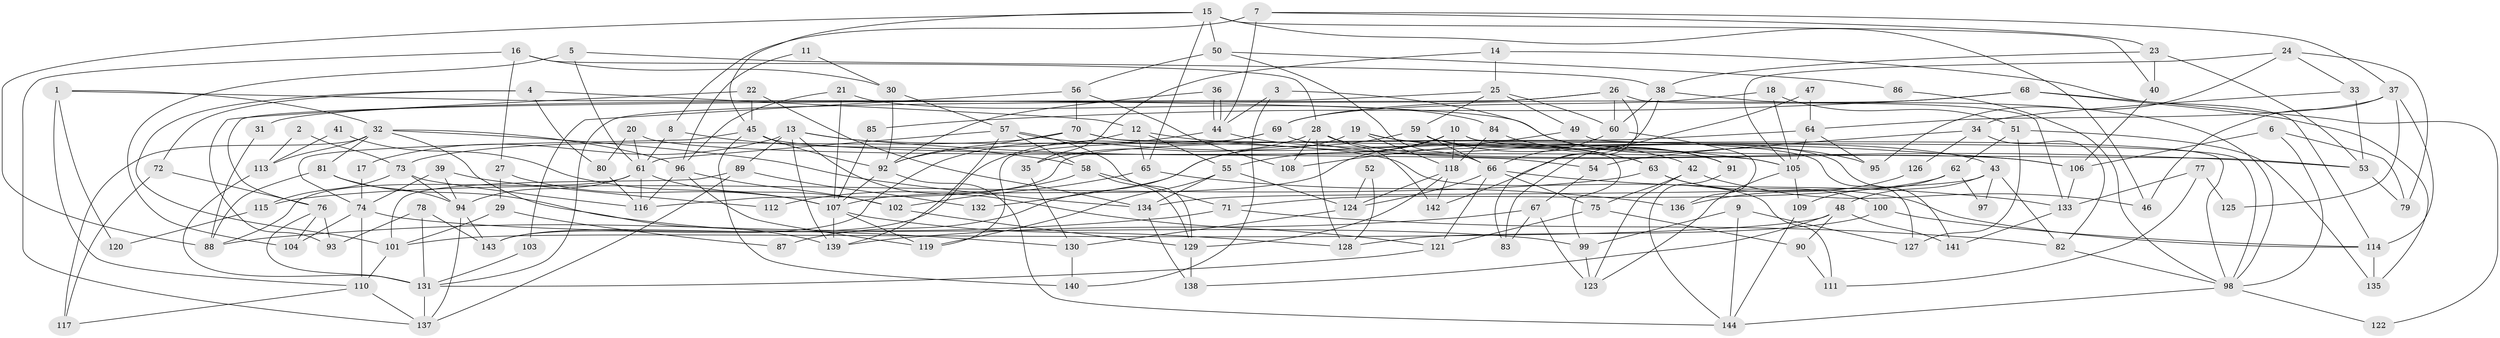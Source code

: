// coarse degree distribution, {5: 0.17204301075268819, 2: 0.10752688172043011, 3: 0.22580645161290322, 4: 0.13978494623655913, 6: 0.12903225806451613, 8: 0.11827956989247312, 7: 0.043010752688172046, 10: 0.053763440860215055, 9: 0.010752688172043012}
// Generated by graph-tools (version 1.1) at 2025/52/02/27/25 19:52:03]
// undirected, 144 vertices, 288 edges
graph export_dot {
graph [start="1"]
  node [color=gray90,style=filled];
  1;
  2;
  3;
  4;
  5;
  6;
  7;
  8;
  9;
  10;
  11;
  12;
  13;
  14;
  15;
  16;
  17;
  18;
  19;
  20;
  21;
  22;
  23;
  24;
  25;
  26;
  27;
  28;
  29;
  30;
  31;
  32;
  33;
  34;
  35;
  36;
  37;
  38;
  39;
  40;
  41;
  42;
  43;
  44;
  45;
  46;
  47;
  48;
  49;
  50;
  51;
  52;
  53;
  54;
  55;
  56;
  57;
  58;
  59;
  60;
  61;
  62;
  63;
  64;
  65;
  66;
  67;
  68;
  69;
  70;
  71;
  72;
  73;
  74;
  75;
  76;
  77;
  78;
  79;
  80;
  81;
  82;
  83;
  84;
  85;
  86;
  87;
  88;
  89;
  90;
  91;
  92;
  93;
  94;
  95;
  96;
  97;
  98;
  99;
  100;
  101;
  102;
  103;
  104;
  105;
  106;
  107;
  108;
  109;
  110;
  111;
  112;
  113;
  114;
  115;
  116;
  117;
  118;
  119;
  120;
  121;
  122;
  123;
  124;
  125;
  126;
  127;
  128;
  129;
  130;
  131;
  132;
  133;
  134;
  135;
  136;
  137;
  138;
  139;
  140;
  141;
  142;
  143;
  144;
  1 -- 32;
  1 -- 110;
  1 -- 95;
  1 -- 120;
  2 -- 73;
  2 -- 113;
  3 -- 44;
  3 -- 91;
  3 -- 140;
  4 -- 101;
  4 -- 12;
  4 -- 72;
  4 -- 80;
  5 -- 61;
  5 -- 38;
  5 -- 104;
  6 -- 106;
  6 -- 98;
  6 -- 79;
  7 -- 8;
  7 -- 37;
  7 -- 23;
  7 -- 44;
  8 -- 61;
  8 -- 58;
  9 -- 99;
  9 -- 144;
  9 -- 127;
  10 -- 98;
  10 -- 118;
  10 -- 53;
  10 -- 55;
  10 -- 107;
  11 -- 30;
  11 -- 96;
  12 -- 92;
  12 -- 65;
  12 -- 53;
  12 -- 55;
  13 -- 139;
  13 -- 106;
  13 -- 17;
  13 -- 89;
  13 -- 111;
  13 -- 121;
  14 -- 25;
  14 -- 35;
  14 -- 114;
  15 -- 45;
  15 -- 88;
  15 -- 40;
  15 -- 46;
  15 -- 50;
  15 -- 65;
  16 -- 137;
  16 -- 28;
  16 -- 27;
  16 -- 30;
  17 -- 74;
  18 -- 105;
  18 -- 69;
  18 -- 51;
  19 -- 118;
  19 -- 43;
  19 -- 42;
  19 -- 87;
  20 -- 80;
  20 -- 105;
  20 -- 61;
  21 -- 107;
  21 -- 96;
  21 -- 84;
  22 -- 45;
  22 -- 93;
  22 -- 134;
  23 -- 53;
  23 -- 38;
  23 -- 40;
  24 -- 105;
  24 -- 79;
  24 -- 33;
  24 -- 95;
  25 -- 59;
  25 -- 60;
  25 -- 49;
  25 -- 76;
  26 -- 131;
  26 -- 133;
  26 -- 31;
  26 -- 60;
  26 -- 83;
  27 -- 107;
  27 -- 29;
  28 -- 63;
  28 -- 142;
  28 -- 35;
  28 -- 108;
  28 -- 128;
  29 -- 101;
  29 -- 87;
  30 -- 92;
  30 -- 57;
  31 -- 88;
  32 -- 134;
  32 -- 139;
  32 -- 81;
  32 -- 96;
  32 -- 113;
  32 -- 117;
  33 -- 53;
  33 -- 34;
  34 -- 82;
  34 -- 54;
  34 -- 126;
  35 -- 130;
  36 -- 44;
  36 -- 44;
  36 -- 92;
  37 -- 114;
  37 -- 64;
  37 -- 46;
  37 -- 125;
  38 -- 60;
  38 -- 98;
  38 -- 142;
  39 -- 94;
  39 -- 74;
  39 -- 112;
  40 -- 106;
  41 -- 113;
  41 -- 107;
  42 -- 46;
  42 -- 75;
  42 -- 123;
  43 -- 82;
  43 -- 134;
  43 -- 48;
  43 -- 97;
  44 -- 63;
  44 -- 143;
  45 -- 140;
  45 -- 74;
  45 -- 54;
  45 -- 92;
  47 -- 64;
  47 -- 83;
  48 -- 138;
  48 -- 90;
  48 -- 101;
  48 -- 141;
  49 -- 98;
  49 -- 108;
  50 -- 56;
  50 -- 66;
  50 -- 86;
  51 -- 127;
  51 -- 62;
  51 -- 135;
  52 -- 124;
  52 -- 128;
  53 -- 79;
  54 -- 67;
  55 -- 119;
  55 -- 124;
  55 -- 134;
  56 -- 70;
  56 -- 108;
  56 -- 103;
  57 -- 61;
  57 -- 58;
  57 -- 105;
  57 -- 129;
  57 -- 139;
  58 -- 129;
  58 -- 71;
  58 -- 112;
  59 -- 66;
  59 -- 141;
  59 -- 91;
  59 -- 132;
  60 -- 66;
  60 -- 136;
  61 -- 102;
  61 -- 88;
  61 -- 94;
  61 -- 116;
  62 -- 71;
  62 -- 97;
  62 -- 109;
  63 -- 100;
  63 -- 114;
  63 -- 115;
  64 -- 95;
  64 -- 116;
  64 -- 105;
  65 -- 102;
  65 -- 136;
  66 -- 121;
  66 -- 75;
  66 -- 124;
  66 -- 133;
  67 -- 123;
  67 -- 83;
  67 -- 139;
  68 -- 69;
  68 -- 135;
  68 -- 85;
  68 -- 122;
  69 -- 119;
  69 -- 143;
  69 -- 106;
  70 -- 92;
  70 -- 99;
  70 -- 73;
  70 -- 127;
  71 -- 88;
  71 -- 82;
  72 -- 76;
  72 -- 117;
  73 -- 116;
  73 -- 94;
  73 -- 115;
  74 -- 110;
  74 -- 104;
  74 -- 99;
  75 -- 90;
  75 -- 121;
  76 -- 131;
  76 -- 93;
  76 -- 104;
  77 -- 133;
  77 -- 111;
  77 -- 125;
  78 -- 143;
  78 -- 131;
  78 -- 93;
  80 -- 116;
  81 -- 94;
  81 -- 88;
  81 -- 130;
  82 -- 98;
  84 -- 91;
  84 -- 118;
  85 -- 107;
  86 -- 98;
  89 -- 101;
  89 -- 132;
  89 -- 137;
  90 -- 111;
  91 -- 144;
  92 -- 107;
  92 -- 144;
  94 -- 137;
  94 -- 143;
  96 -- 119;
  96 -- 102;
  96 -- 116;
  98 -- 144;
  98 -- 122;
  99 -- 123;
  100 -- 128;
  100 -- 114;
  101 -- 110;
  102 -- 129;
  103 -- 131;
  105 -- 109;
  105 -- 123;
  106 -- 133;
  107 -- 139;
  107 -- 119;
  107 -- 128;
  109 -- 144;
  110 -- 137;
  110 -- 117;
  113 -- 131;
  114 -- 135;
  115 -- 120;
  118 -- 124;
  118 -- 129;
  118 -- 142;
  121 -- 131;
  124 -- 130;
  126 -- 136;
  129 -- 138;
  130 -- 140;
  131 -- 137;
  133 -- 141;
  134 -- 138;
}
